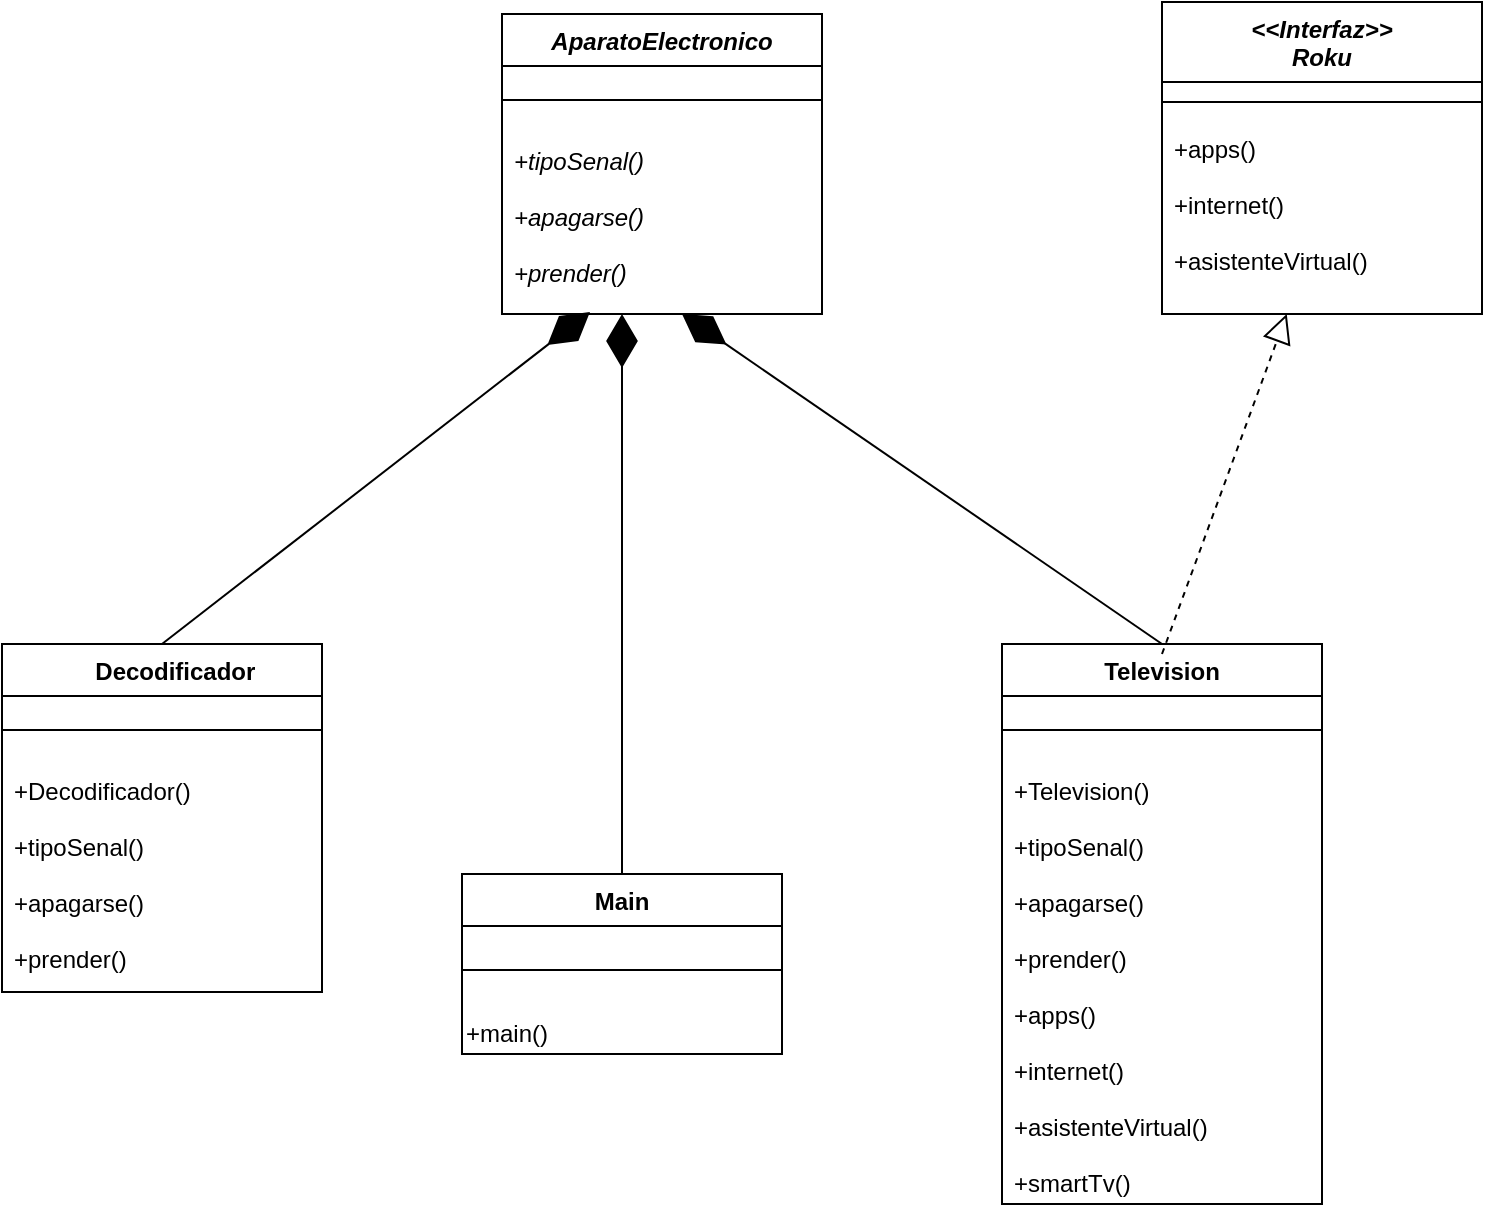 <mxfile version="14.9.6" type="device"><diagram id="C5RBs43oDa-KdzZeNtuy" name="Page-1"><mxGraphModel dx="868" dy="482" grid="1" gridSize="10" guides="1" tooltips="1" connect="1" arrows="1" fold="1" page="1" pageScale="1" pageWidth="827" pageHeight="1169" math="0" shadow="0"><root><mxCell id="WIyWlLk6GJQsqaUBKTNV-0"/><mxCell id="WIyWlLk6GJQsqaUBKTNV-1" parent="WIyWlLk6GJQsqaUBKTNV-0"/><mxCell id="0NrXdQgEoc5kcRwdjxXX-0" value="AparatoElectronico" style="swimlane;fontStyle=3;align=center;verticalAlign=top;childLayout=stackLayout;horizontal=1;startSize=26;horizontalStack=0;resizeParent=1;resizeParentMax=0;resizeLast=0;collapsible=1;marginBottom=0;" parent="WIyWlLk6GJQsqaUBKTNV-1" vertex="1"><mxGeometry x="280" y="130" width="160" height="150" as="geometry"/></mxCell><mxCell id="0NrXdQgEoc5kcRwdjxXX-2" value="" style="line;strokeWidth=1;fillColor=none;align=left;verticalAlign=middle;spacingTop=-1;spacingLeft=3;spacingRight=3;rotatable=0;labelPosition=right;points=[];portConstraint=eastwest;" parent="0NrXdQgEoc5kcRwdjxXX-0" vertex="1"><mxGeometry y="26" width="160" height="34" as="geometry"/></mxCell><mxCell id="0NrXdQgEoc5kcRwdjxXX-3" value="+tipoSenal()&#10;&#10;+apagarse()&#10;&#10;+prender()" style="text;strokeColor=none;fillColor=none;align=left;verticalAlign=top;spacingLeft=4;spacingRight=4;overflow=hidden;rotatable=0;points=[[0,0.5],[1,0.5]];portConstraint=eastwest;fontStyle=2" parent="0NrXdQgEoc5kcRwdjxXX-0" vertex="1"><mxGeometry y="60" width="160" height="90" as="geometry"/></mxCell><mxCell id="0NrXdQgEoc5kcRwdjxXX-8" value="    Decodificador" style="swimlane;fontStyle=1;align=center;verticalAlign=top;childLayout=stackLayout;horizontal=1;startSize=26;horizontalStack=0;resizeParent=1;resizeParentMax=0;resizeLast=0;collapsible=1;marginBottom=0;" parent="WIyWlLk6GJQsqaUBKTNV-1" vertex="1"><mxGeometry x="30" y="445" width="160" height="174" as="geometry"/></mxCell><mxCell id="0NrXdQgEoc5kcRwdjxXX-10" value="" style="line;strokeWidth=1;fillColor=none;align=left;verticalAlign=middle;spacingTop=-1;spacingLeft=3;spacingRight=3;rotatable=0;labelPosition=right;points=[];portConstraint=eastwest;" parent="0NrXdQgEoc5kcRwdjxXX-8" vertex="1"><mxGeometry y="26" width="160" height="34" as="geometry"/></mxCell><mxCell id="0NrXdQgEoc5kcRwdjxXX-11" value="+Decodificador()&#10;&#10;+tipoSenal()&#10;&#10;+apagarse()&#10;&#10;+prender()&#10;" style="text;strokeColor=none;fillColor=none;align=left;verticalAlign=top;spacingLeft=4;spacingRight=4;overflow=hidden;rotatable=0;points=[[0,0.5],[1,0.5]];portConstraint=eastwest;" parent="0NrXdQgEoc5kcRwdjxXX-8" vertex="1"><mxGeometry y="60" width="160" height="114" as="geometry"/></mxCell><mxCell id="0NrXdQgEoc5kcRwdjxXX-12" value="Television" style="swimlane;fontStyle=1;align=center;verticalAlign=top;childLayout=stackLayout;horizontal=1;startSize=26;horizontalStack=0;resizeParent=1;resizeParentMax=0;resizeLast=0;collapsible=1;marginBottom=0;" parent="WIyWlLk6GJQsqaUBKTNV-1" vertex="1"><mxGeometry x="530" y="445" width="160" height="280" as="geometry"/></mxCell><mxCell id="0NrXdQgEoc5kcRwdjxXX-14" value="" style="line;strokeWidth=1;fillColor=none;align=left;verticalAlign=middle;spacingTop=-1;spacingLeft=3;spacingRight=3;rotatable=0;labelPosition=right;points=[];portConstraint=eastwest;" parent="0NrXdQgEoc5kcRwdjxXX-12" vertex="1"><mxGeometry y="26" width="160" height="34" as="geometry"/></mxCell><mxCell id="0NrXdQgEoc5kcRwdjxXX-15" value="+Television()&#10;&#10;+tipoSenal()&#10;&#10;+apagarse()&#10;&#10;+prender()&#10;&#10;+apps()&#10;&#10;+internet()&#10;&#10;+asistenteVirtual()&#10;&#10;+smartTv()" style="text;strokeColor=none;fillColor=none;align=left;verticalAlign=top;spacingLeft=4;spacingRight=4;overflow=hidden;rotatable=0;points=[[0,0.5],[1,0.5]];portConstraint=eastwest;" parent="0NrXdQgEoc5kcRwdjxXX-12" vertex="1"><mxGeometry y="60" width="160" height="220" as="geometry"/></mxCell><mxCell id="0NrXdQgEoc5kcRwdjxXX-16" value="" style="endArrow=diamondThin;endFill=1;endSize=24;html=1;exitX=0.5;exitY=0;exitDx=0;exitDy=0;" parent="WIyWlLk6GJQsqaUBKTNV-1" source="0NrXdQgEoc5kcRwdjxXX-12" edge="1"><mxGeometry width="160" relative="1" as="geometry"><mxPoint x="519.84" y="448.074" as="sourcePoint"/><mxPoint x="370" y="280" as="targetPoint"/><Array as="points"/></mxGeometry></mxCell><mxCell id="0NrXdQgEoc5kcRwdjxXX-7" value="" style="endArrow=diamondThin;endFill=1;endSize=24;html=1;exitX=0.5;exitY=0;exitDx=0;exitDy=0;entryX=0.275;entryY=0.989;entryDx=0;entryDy=0;entryPerimeter=0;" parent="WIyWlLk6GJQsqaUBKTNV-1" source="0NrXdQgEoc5kcRwdjxXX-8" edge="1" target="0NrXdQgEoc5kcRwdjxXX-3"><mxGeometry width="160" relative="1" as="geometry"><mxPoint x="549.52" y="159.53" as="sourcePoint"/><mxPoint x="280" y="280" as="targetPoint"/><Array as="points"/></mxGeometry></mxCell><mxCell id="0NrXdQgEoc5kcRwdjxXX-17" value="&lt;&lt;Interfaz&gt;&gt;&#10;Roku" style="swimlane;fontStyle=3;align=center;verticalAlign=top;childLayout=stackLayout;horizontal=1;startSize=40;horizontalStack=0;resizeParent=1;resizeParentMax=0;resizeLast=0;collapsible=1;marginBottom=0;" parent="WIyWlLk6GJQsqaUBKTNV-1" vertex="1"><mxGeometry x="610" y="124" width="160" height="156" as="geometry"/></mxCell><mxCell id="0NrXdQgEoc5kcRwdjxXX-19" value="" style="line;strokeWidth=1;fillColor=none;align=left;verticalAlign=middle;spacingTop=-1;spacingLeft=3;spacingRight=3;rotatable=0;labelPosition=right;points=[];portConstraint=eastwest;" parent="0NrXdQgEoc5kcRwdjxXX-17" vertex="1"><mxGeometry y="40" width="160" height="20" as="geometry"/></mxCell><mxCell id="0NrXdQgEoc5kcRwdjxXX-20" value="+apps()&#10;&#10;+internet()&#10;&#10;+asistenteVirtual()" style="text;strokeColor=none;fillColor=none;align=left;verticalAlign=top;spacingLeft=4;spacingRight=4;overflow=hidden;rotatable=0;points=[[0,0.5],[1,0.5]];portConstraint=eastwest;" parent="0NrXdQgEoc5kcRwdjxXX-17" vertex="1"><mxGeometry y="60" width="160" height="96" as="geometry"/></mxCell><mxCell id="0NrXdQgEoc5kcRwdjxXX-22" value="Main" style="swimlane;fontStyle=1;align=center;verticalAlign=top;childLayout=stackLayout;horizontal=1;startSize=26;horizontalStack=0;resizeParent=1;resizeParentMax=0;resizeLast=0;collapsible=1;marginBottom=0;" parent="WIyWlLk6GJQsqaUBKTNV-1" vertex="1"><mxGeometry x="260" y="560" width="160" height="90" as="geometry"/></mxCell><mxCell id="0NrXdQgEoc5kcRwdjxXX-24" value="" style="line;strokeWidth=1;fillColor=none;align=left;verticalAlign=middle;spacingTop=-1;spacingLeft=3;spacingRight=3;rotatable=0;labelPosition=right;points=[];portConstraint=eastwest;" parent="0NrXdQgEoc5kcRwdjxXX-22" vertex="1"><mxGeometry y="26" width="160" height="44" as="geometry"/></mxCell><mxCell id="m27ZIXDgh7jbfvKQgy5N-3" value="+main()" style="text;html=1;align=left;verticalAlign=middle;resizable=0;points=[];autosize=1;strokeColor=none;" parent="0NrXdQgEoc5kcRwdjxXX-22" vertex="1"><mxGeometry y="70" width="160" height="20" as="geometry"/></mxCell><mxCell id="0NrXdQgEoc5kcRwdjxXX-26" value="" style="endArrow=diamondThin;endFill=1;endSize=24;html=1;exitX=0.5;exitY=0;exitDx=0;exitDy=0;" parent="WIyWlLk6GJQsqaUBKTNV-1" source="0NrXdQgEoc5kcRwdjxXX-22" edge="1"><mxGeometry width="160" relative="1" as="geometry"><mxPoint x="360" y="584" as="sourcePoint"/><mxPoint x="340" y="280" as="targetPoint"/><Array as="points"><mxPoint x="340" y="280"/></Array></mxGeometry></mxCell><mxCell id="9yidH3QzbyX9tqQWUVc2-0" value="" style="endArrow=block;dashed=1;endFill=0;endSize=12;html=1;" edge="1" parent="WIyWlLk6GJQsqaUBKTNV-1" target="0NrXdQgEoc5kcRwdjxXX-20"><mxGeometry width="160" relative="1" as="geometry"><mxPoint x="610" y="450" as="sourcePoint"/><mxPoint x="600" y="201.5" as="targetPoint"/></mxGeometry></mxCell></root></mxGraphModel></diagram></mxfile>
